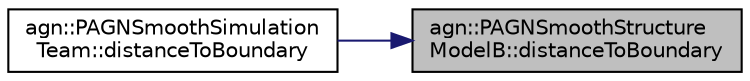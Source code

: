 digraph "agn::PAGNSmoothStructureModelB::distanceToBoundary"
{
 // LATEX_PDF_SIZE
  edge [fontname="Helvetica",fontsize="10",labelfontname="Helvetica",labelfontsize="10"];
  node [fontname="Helvetica",fontsize="10",shape=record];
  rankdir="RL";
  Node1 [label="agn::PAGNSmoothStructure\lModelB::distanceToBoundary",height=0.2,width=0.4,color="black", fillcolor="grey75", style="filled", fontcolor="black",tooltip="Get the distance to the next boundary inside the agn."];
  Node1 -> Node2 [dir="back",color="midnightblue",fontsize="10",style="solid"];
  Node2 [label="agn::PAGNSmoothSimulation\lTeam::distanceToBoundary",height=0.2,width=0.4,color="black", fillcolor="white", style="filled",URL="$classagn_1_1_p_a_g_n_smooth_simulation_team.html#ab4f57f961d0476504071f734c0633ba4",tooltip=" "];
}
